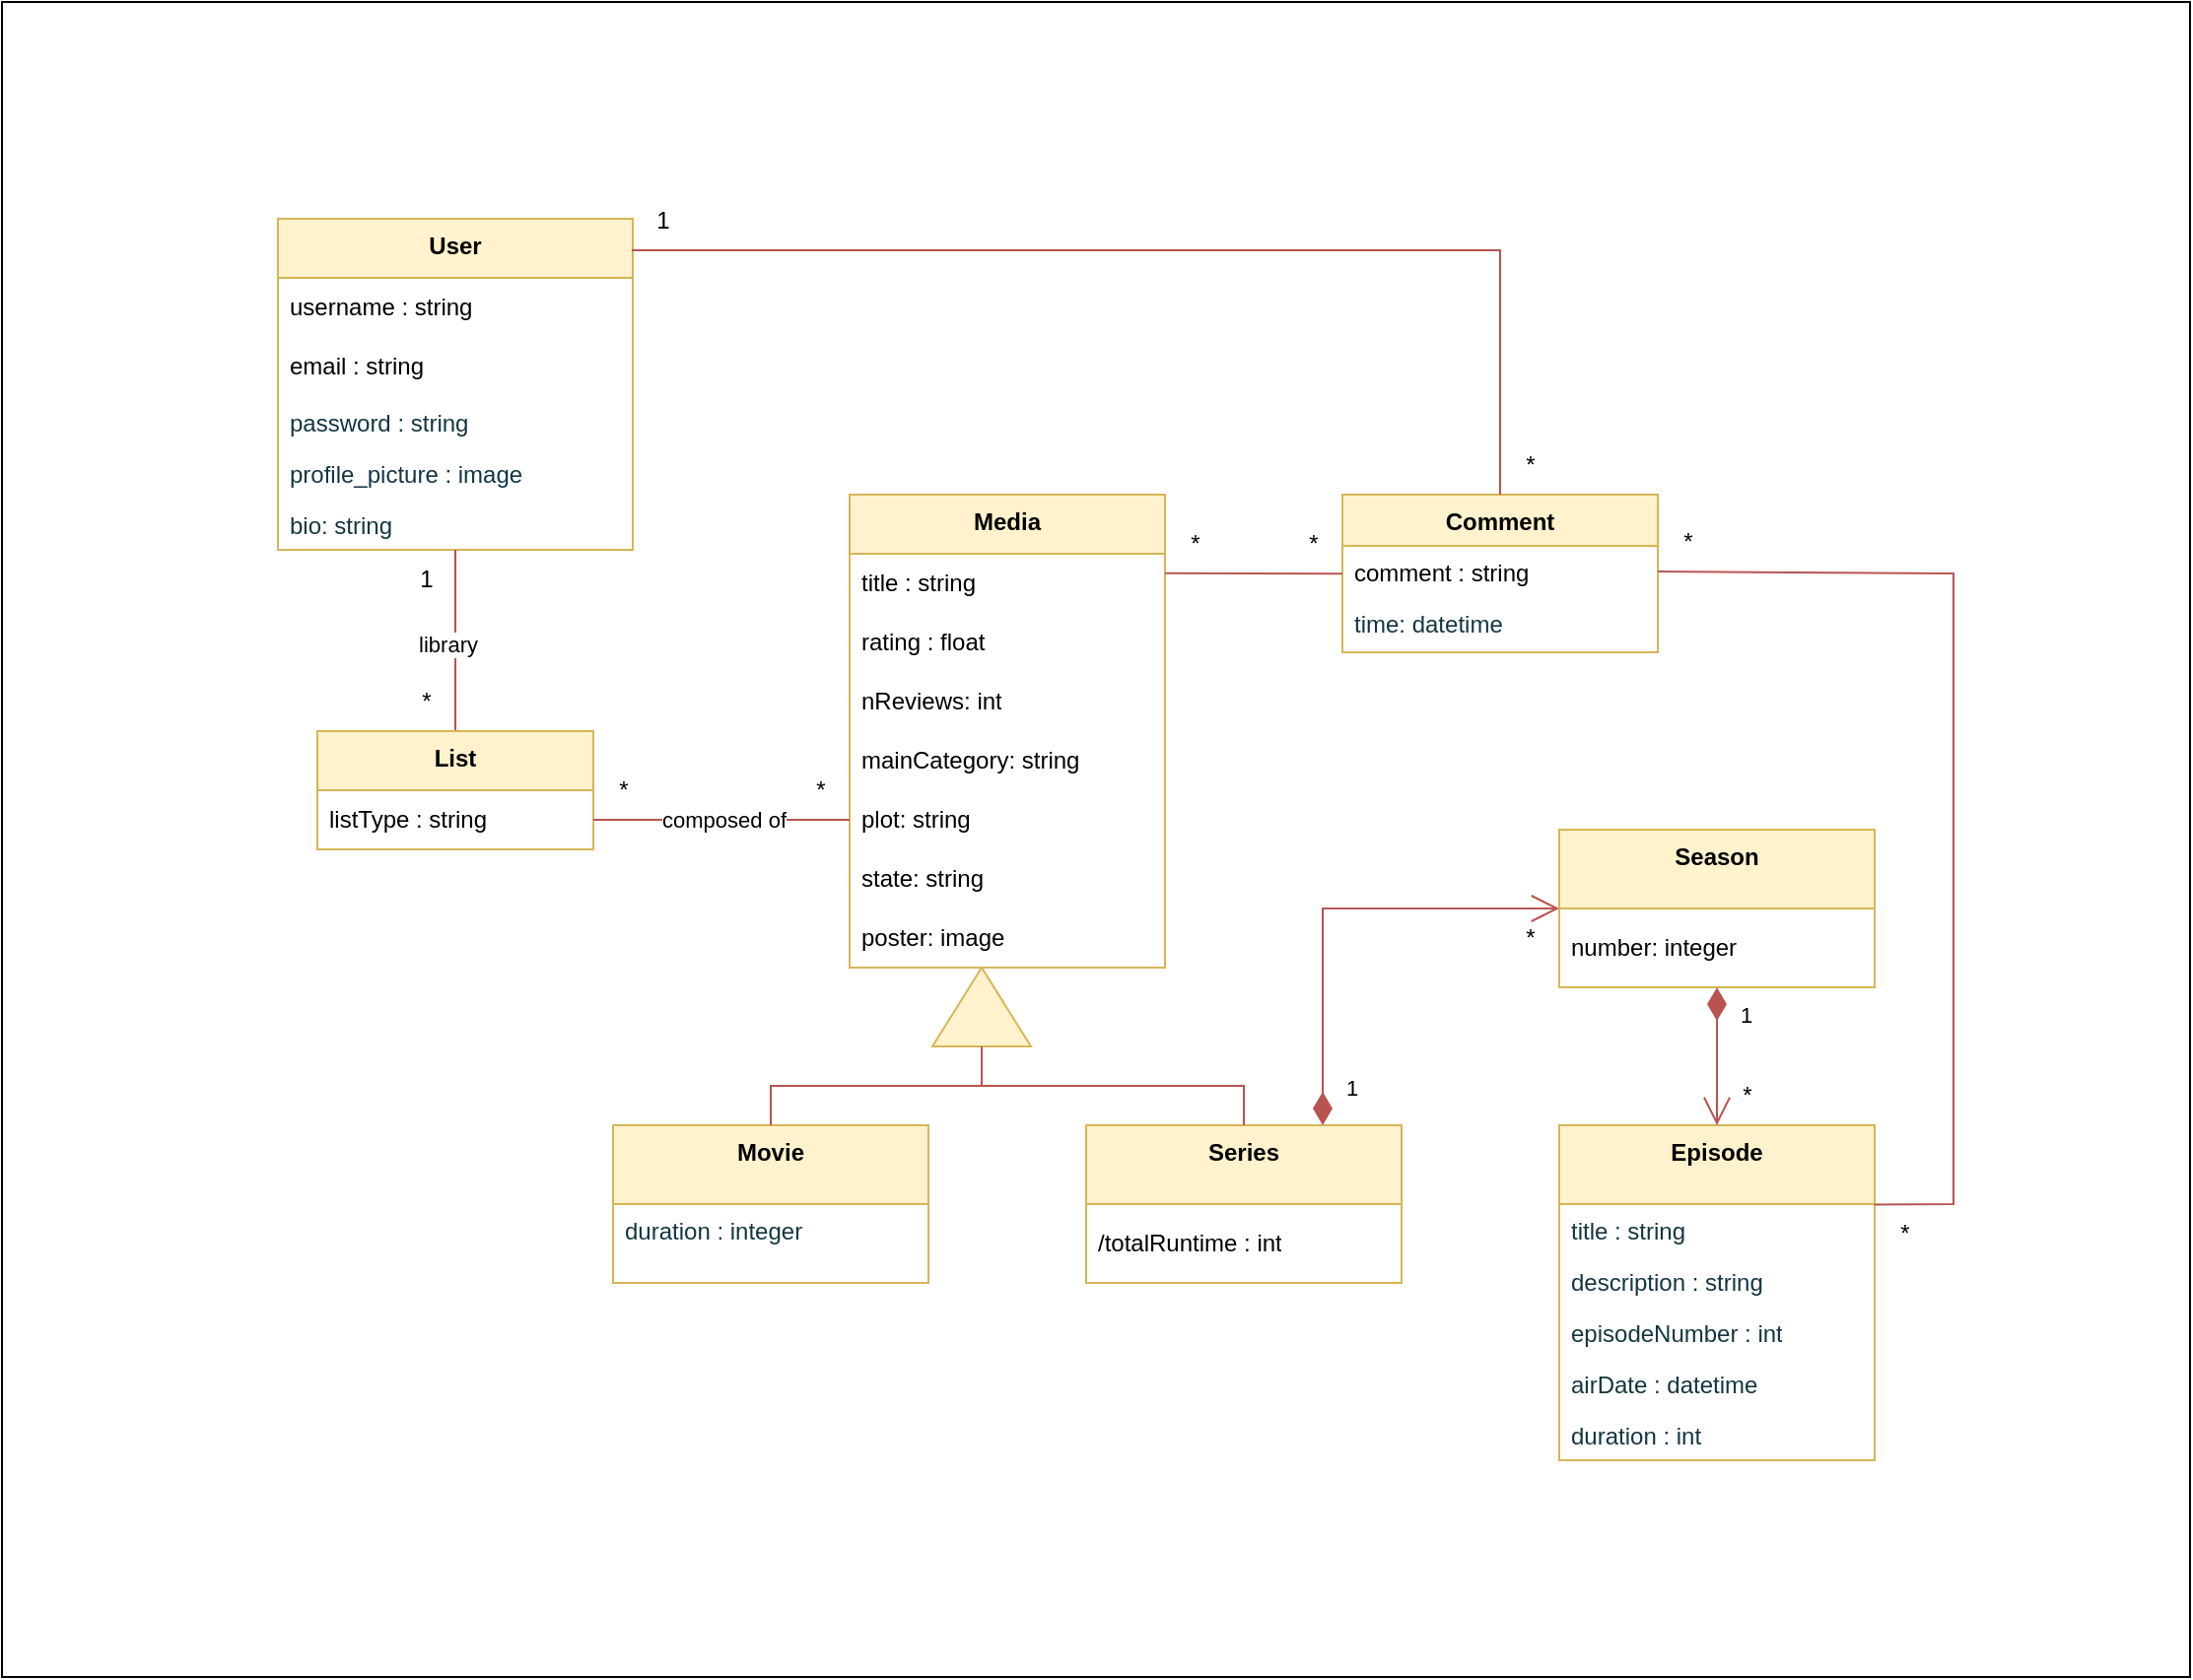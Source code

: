 <mxfile version="21.0.6" type="device"><diagram name="Página-1" id="hSQer6uMZHooM8bY4WYB"><mxGraphModel dx="2012" dy="1851" grid="1" gridSize="10" guides="1" tooltips="1" connect="1" arrows="1" fold="1" page="1" pageScale="1" pageWidth="827" pageHeight="1169" math="0" shadow="0"><root><mxCell id="0"/><mxCell id="1" parent="0"/><mxCell id="J1AJrCeIVzMg6sxkP6w_-41" value="" style="rounded=0;whiteSpace=wrap;html=1;" parent="1" vertex="1"><mxGeometry x="-110" y="-100" width="1110" height="850" as="geometry"/></mxCell><mxCell id="utWH00zOinc0akt5YAgM-9" value="Movie" style="swimlane;fontStyle=1;align=center;verticalAlign=top;childLayout=stackLayout;horizontal=1;startSize=40;horizontalStack=0;resizeParent=1;resizeParentMax=0;resizeLast=0;collapsible=1;marginBottom=0;whiteSpace=wrap;html=1;labelBackgroundColor=none;fillColor=#fff2cc;strokeColor=#d6b656;fontColor=default;" parent="1" vertex="1"><mxGeometry x="200" y="470" width="160" height="80" as="geometry"/></mxCell><mxCell id="utWH00zOinc0akt5YAgM-10" value="duration : integer" style="text;strokeColor=none;fillColor=none;align=left;verticalAlign=top;spacingLeft=4;spacingRight=4;overflow=hidden;rotatable=0;points=[[0,0.5],[1,0.5]];portConstraint=eastwest;whiteSpace=wrap;html=1;labelBackgroundColor=none;fontColor=#143642;" parent="utWH00zOinc0akt5YAgM-9" vertex="1"><mxGeometry y="40" width="160" height="40" as="geometry"/></mxCell><mxCell id="utWH00zOinc0akt5YAgM-23" value="Episode" style="swimlane;fontStyle=1;align=center;verticalAlign=top;childLayout=stackLayout;horizontal=1;startSize=40;horizontalStack=0;resizeParent=1;resizeParentMax=0;resizeLast=0;collapsible=1;marginBottom=0;whiteSpace=wrap;html=1;labelBackgroundColor=none;fillColor=#fff2cc;strokeColor=#d6b656;" parent="1" vertex="1"><mxGeometry x="680" y="470" width="160" height="170" as="geometry"/></mxCell><mxCell id="utWH00zOinc0akt5YAgM-24" value="title : string" style="text;strokeColor=none;fillColor=none;align=left;verticalAlign=top;spacingLeft=4;spacingRight=4;overflow=hidden;rotatable=0;points=[[0,0.5],[1,0.5]];portConstraint=eastwest;whiteSpace=wrap;html=1;labelBackgroundColor=none;fontColor=#143642;" parent="utWH00zOinc0akt5YAgM-23" vertex="1"><mxGeometry y="40" width="160" height="26" as="geometry"/></mxCell><mxCell id="utWH00zOinc0akt5YAgM-27" value="description : string" style="text;strokeColor=none;fillColor=none;align=left;verticalAlign=top;spacingLeft=4;spacingRight=4;overflow=hidden;rotatable=0;points=[[0,0.5],[1,0.5]];portConstraint=eastwest;whiteSpace=wrap;html=1;labelBackgroundColor=none;fontColor=#143642;" parent="utWH00zOinc0akt5YAgM-23" vertex="1"><mxGeometry y="66" width="160" height="26" as="geometry"/></mxCell><mxCell id="utWH00zOinc0akt5YAgM-29" value="episodeNumber : int" style="text;strokeColor=none;fillColor=none;align=left;verticalAlign=top;spacingLeft=4;spacingRight=4;overflow=hidden;rotatable=0;points=[[0,0.5],[1,0.5]];portConstraint=eastwest;whiteSpace=wrap;html=1;labelBackgroundColor=none;fontColor=#143642;" parent="utWH00zOinc0akt5YAgM-23" vertex="1"><mxGeometry y="92" width="160" height="26" as="geometry"/></mxCell><mxCell id="utWH00zOinc0akt5YAgM-30" value="airDate : datetime" style="text;strokeColor=none;fillColor=none;align=left;verticalAlign=top;spacingLeft=4;spacingRight=4;overflow=hidden;rotatable=0;points=[[0,0.5],[1,0.5]];portConstraint=eastwest;whiteSpace=wrap;html=1;labelBackgroundColor=none;fontColor=#143642;" parent="utWH00zOinc0akt5YAgM-23" vertex="1"><mxGeometry y="118" width="160" height="26" as="geometry"/></mxCell><mxCell id="Lul_gTqhslWXmePKTsGx-1" value="duration : int" style="text;strokeColor=none;fillColor=none;align=left;verticalAlign=top;spacingLeft=4;spacingRight=4;overflow=hidden;rotatable=0;points=[[0,0.5],[1,0.5]];portConstraint=eastwest;whiteSpace=wrap;html=1;labelBackgroundColor=none;fontColor=#143642;" parent="utWH00zOinc0akt5YAgM-23" vertex="1"><mxGeometry y="144" width="160" height="26" as="geometry"/></mxCell><mxCell id="utWH00zOinc0akt5YAgM-32" value="Comment" style="swimlane;fontStyle=1;align=center;verticalAlign=top;childLayout=stackLayout;horizontal=1;startSize=26;horizontalStack=0;resizeParent=1;resizeParentMax=0;resizeLast=0;collapsible=1;marginBottom=0;whiteSpace=wrap;html=1;labelBackgroundColor=none;fillColor=#fff2cc;strokeColor=#d6b656;" parent="1" vertex="1"><mxGeometry x="570" y="150" width="160" height="80" as="geometry"/></mxCell><mxCell id="utWH00zOinc0akt5YAgM-39" value="comment : string" style="text;strokeColor=none;fillColor=none;align=left;verticalAlign=top;spacingLeft=4;spacingRight=4;overflow=hidden;rotatable=0;points=[[0,0.5],[1,0.5]];portConstraint=eastwest;whiteSpace=wrap;html=1;" parent="utWH00zOinc0akt5YAgM-32" vertex="1"><mxGeometry y="26" width="160" height="26" as="geometry"/></mxCell><mxCell id="jJeCXrEC0L54jO5Xa2wq-80" value="time: datetime" style="text;strokeColor=none;fillColor=none;align=left;verticalAlign=top;spacingLeft=4;spacingRight=4;overflow=hidden;rotatable=0;points=[[0,0.5],[1,0.5]];portConstraint=eastwest;whiteSpace=wrap;html=1;fontColor=#143642;" parent="utWH00zOinc0akt5YAgM-32" vertex="1"><mxGeometry y="52" width="160" height="28" as="geometry"/></mxCell><mxCell id="utWH00zOinc0akt5YAgM-40" value="1" style="text;html=1;align=center;verticalAlign=middle;resizable=0;points=[];autosize=1;strokeColor=none;fillColor=none;" parent="1" vertex="1"><mxGeometry x="90" y="178" width="30" height="30" as="geometry"/></mxCell><mxCell id="utWH00zOinc0akt5YAgM-41" value="*" style="text;html=1;align=center;verticalAlign=middle;resizable=0;points=[];autosize=1;strokeColor=none;fillColor=none;" parent="1" vertex="1"><mxGeometry x="90" y="240" width="30" height="30" as="geometry"/></mxCell><mxCell id="utWH00zOinc0akt5YAgM-44" value="*" style="text;html=1;align=center;verticalAlign=middle;resizable=0;points=[];autosize=1;strokeColor=none;fillColor=none;" parent="1" vertex="1"><mxGeometry x="290" y="285" width="30" height="30" as="geometry"/></mxCell><mxCell id="utWH00zOinc0akt5YAgM-46" value="*" style="text;html=1;align=center;verticalAlign=middle;resizable=0;points=[];autosize=1;strokeColor=none;fillColor=none;" parent="1" vertex="1"><mxGeometry x="190" y="285" width="30" height="30" as="geometry"/></mxCell><mxCell id="utWH00zOinc0akt5YAgM-48" value="*" style="text;html=1;align=center;verticalAlign=middle;resizable=0;points=[];autosize=1;strokeColor=none;fillColor=none;" parent="1" vertex="1"><mxGeometry x="650" y="360" width="30" height="30" as="geometry"/></mxCell><mxCell id="utWH00zOinc0akt5YAgM-56" value="*" style="text;html=1;align=center;verticalAlign=middle;resizable=0;points=[];autosize=1;strokeColor=none;fillColor=none;" parent="1" vertex="1"><mxGeometry x="760" y="440" width="30" height="30" as="geometry"/></mxCell><mxCell id="jJeCXrEC0L54jO5Xa2wq-53" value="Season" style="swimlane;fontStyle=1;align=center;verticalAlign=top;childLayout=stackLayout;horizontal=1;startSize=40;horizontalStack=0;resizeParent=1;resizeParentMax=0;resizeLast=0;collapsible=1;marginBottom=0;whiteSpace=wrap;html=1;strokeColor=#d6b656;fillColor=#fff2cc;" parent="1" vertex="1"><mxGeometry x="680" y="320" width="160" height="80" as="geometry"/></mxCell><mxCell id="jJeCXrEC0L54jO5Xa2wq-54" value="number: integer" style="text;strokeColor=none;fillColor=none;align=left;verticalAlign=middle;spacingLeft=4;spacingRight=4;overflow=hidden;rotatable=0;points=[[0,0.5],[1,0.5]];portConstraint=eastwest;whiteSpace=wrap;html=1;fontColor=default;" parent="jJeCXrEC0L54jO5Xa2wq-53" vertex="1"><mxGeometry y="40" width="160" height="40" as="geometry"/></mxCell><mxCell id="J1AJrCeIVzMg6sxkP6w_-1" value="User" style="swimlane;fontStyle=1;childLayout=stackLayout;horizontal=1;startSize=30;horizontalStack=0;resizeParent=1;resizeParentMax=0;resizeLast=0;collapsible=1;marginBottom=0;whiteSpace=wrap;html=1;fillColor=#fff2cc;strokeColor=#d6b656;verticalAlign=top;" parent="1" vertex="1"><mxGeometry x="30" y="10" width="180" height="168" as="geometry"/></mxCell><mxCell id="J1AJrCeIVzMg6sxkP6w_-2" value="username : string" style="text;strokeColor=none;fillColor=none;align=left;verticalAlign=middle;spacingLeft=4;spacingRight=4;overflow=hidden;points=[[0,0.5],[1,0.5]];portConstraint=eastwest;rotatable=0;whiteSpace=wrap;html=1;" parent="J1AJrCeIVzMg6sxkP6w_-1" vertex="1"><mxGeometry y="30" width="180" height="30" as="geometry"/></mxCell><mxCell id="J1AJrCeIVzMg6sxkP6w_-3" value="email : string" style="text;strokeColor=none;fillColor=none;align=left;verticalAlign=middle;spacingLeft=4;spacingRight=4;overflow=hidden;points=[[0,0.5],[1,0.5]];portConstraint=eastwest;rotatable=0;whiteSpace=wrap;html=1;" parent="J1AJrCeIVzMg6sxkP6w_-1" vertex="1"><mxGeometry y="60" width="180" height="30" as="geometry"/></mxCell><mxCell id="jJeCXrEC0L54jO5Xa2wq-14" value="password : string" style="text;strokeColor=none;fillColor=none;align=left;verticalAlign=top;spacingLeft=4;spacingRight=4;overflow=hidden;rotatable=0;points=[[0,0.5],[1,0.5]];portConstraint=eastwest;whiteSpace=wrap;html=1;labelBackgroundColor=none;rounded=0;fontColor=#143642;" parent="J1AJrCeIVzMg6sxkP6w_-1" vertex="1"><mxGeometry y="90" width="180" height="26" as="geometry"/></mxCell><mxCell id="jJeCXrEC0L54jO5Xa2wq-15" value="profile_picture : image" style="text;strokeColor=none;fillColor=none;align=left;verticalAlign=top;spacingLeft=4;spacingRight=4;overflow=hidden;rotatable=0;points=[[0,0.5],[1,0.5]];portConstraint=eastwest;whiteSpace=wrap;html=1;labelBackgroundColor=none;rounded=0;fontColor=#143642;" parent="J1AJrCeIVzMg6sxkP6w_-1" vertex="1"><mxGeometry y="116" width="180" height="26" as="geometry"/></mxCell><mxCell id="jJeCXrEC0L54jO5Xa2wq-16" value="bio: string" style="text;strokeColor=none;fillColor=none;align=left;verticalAlign=top;spacingLeft=4;spacingRight=4;overflow=hidden;rotatable=0;points=[[0,0.5],[1,0.5]];portConstraint=eastwest;whiteSpace=wrap;html=1;labelBackgroundColor=none;rounded=0;fontColor=#143642;" parent="J1AJrCeIVzMg6sxkP6w_-1" vertex="1"><mxGeometry y="142" width="180" height="26" as="geometry"/></mxCell><mxCell id="J1AJrCeIVzMg6sxkP6w_-6" value="" style="endArrow=none;html=1;rounded=0;fillColor=#f8cecc;strokeColor=#b85450;entryX=0.5;entryY=0;entryDx=0;entryDy=0;exitX=0.5;exitY=1;exitDx=0;exitDy=0;" parent="1" source="J1AJrCeIVzMg6sxkP6w_-1" target="J1AJrCeIVzMg6sxkP6w_-7" edge="1"><mxGeometry width="50" height="50" relative="1" as="geometry"><mxPoint x="120" y="190" as="sourcePoint"/><mxPoint x="330" y="100" as="targetPoint"/></mxGeometry></mxCell><mxCell id="ScYNg9Tix1T2u_imBKCz-1" value="library" style="edgeLabel;html=1;align=center;verticalAlign=middle;resizable=0;points=[];" parent="J1AJrCeIVzMg6sxkP6w_-6" connectable="0" vertex="1"><mxGeometry x="0.188" y="3" relative="1" as="geometry"><mxPoint x="-7" y="-7" as="offset"/></mxGeometry></mxCell><mxCell id="J1AJrCeIVzMg6sxkP6w_-7" value="List" style="swimlane;fontStyle=1;childLayout=stackLayout;horizontal=1;startSize=30;horizontalStack=0;resizeParent=1;resizeParentMax=0;resizeLast=0;collapsible=1;marginBottom=0;whiteSpace=wrap;html=1;fillColor=#fff2cc;strokeColor=#d6b656;verticalAlign=top;" parent="1" vertex="1"><mxGeometry x="50" y="270" width="140" height="60" as="geometry"/></mxCell><mxCell id="J1AJrCeIVzMg6sxkP6w_-8" value="listType : string" style="text;strokeColor=none;fillColor=none;align=left;verticalAlign=middle;spacingLeft=4;spacingRight=4;overflow=hidden;points=[[0,0.5],[1,0.5]];portConstraint=eastwest;rotatable=0;whiteSpace=wrap;html=1;" parent="J1AJrCeIVzMg6sxkP6w_-7" vertex="1"><mxGeometry y="30" width="140" height="30" as="geometry"/></mxCell><mxCell id="J1AJrCeIVzMg6sxkP6w_-11" value="Media" style="swimlane;fontStyle=1;childLayout=stackLayout;horizontal=1;startSize=30;horizontalStack=0;resizeParent=1;resizeParentMax=0;resizeLast=0;collapsible=1;marginBottom=0;whiteSpace=wrap;html=1;fillColor=#fff2cc;strokeColor=#d6b656;verticalAlign=top;" parent="1" vertex="1"><mxGeometry x="320" y="150" width="160" height="240" as="geometry"/></mxCell><mxCell id="J1AJrCeIVzMg6sxkP6w_-12" value="title : string" style="text;strokeColor=none;fillColor=none;align=left;verticalAlign=middle;spacingLeft=4;spacingRight=4;overflow=hidden;points=[[0,0.5],[1,0.5]];portConstraint=eastwest;rotatable=0;whiteSpace=wrap;html=1;" parent="J1AJrCeIVzMg6sxkP6w_-11" vertex="1"><mxGeometry y="30" width="160" height="30" as="geometry"/></mxCell><mxCell id="J1AJrCeIVzMg6sxkP6w_-13" value="rating : float" style="text;strokeColor=none;fillColor=none;align=left;verticalAlign=middle;spacingLeft=4;spacingRight=4;overflow=hidden;points=[[0,0.5],[1,0.5]];portConstraint=eastwest;rotatable=0;whiteSpace=wrap;html=1;" parent="J1AJrCeIVzMg6sxkP6w_-11" vertex="1"><mxGeometry y="60" width="160" height="30" as="geometry"/></mxCell><mxCell id="ScYNg9Tix1T2u_imBKCz-2" value="nReviews: int" style="text;strokeColor=none;fillColor=none;align=left;verticalAlign=middle;spacingLeft=4;spacingRight=4;overflow=hidden;points=[[0,0.5],[1,0.5]];portConstraint=eastwest;rotatable=0;whiteSpace=wrap;html=1;" parent="J1AJrCeIVzMg6sxkP6w_-11" vertex="1"><mxGeometry y="90" width="160" height="30" as="geometry"/></mxCell><mxCell id="ScYNg9Tix1T2u_imBKCz-3" value="mainCategory: string" style="text;strokeColor=none;fillColor=none;align=left;verticalAlign=middle;spacingLeft=4;spacingRight=4;overflow=hidden;points=[[0,0.5],[1,0.5]];portConstraint=eastwest;rotatable=0;whiteSpace=wrap;html=1;" parent="J1AJrCeIVzMg6sxkP6w_-11" vertex="1"><mxGeometry y="120" width="160" height="30" as="geometry"/></mxCell><mxCell id="ScYNg9Tix1T2u_imBKCz-4" value="plot: string" style="text;strokeColor=none;fillColor=none;align=left;verticalAlign=middle;spacingLeft=4;spacingRight=4;overflow=hidden;points=[[0,0.5],[1,0.5]];portConstraint=eastwest;rotatable=0;whiteSpace=wrap;html=1;" parent="J1AJrCeIVzMg6sxkP6w_-11" vertex="1"><mxGeometry y="150" width="160" height="30" as="geometry"/></mxCell><mxCell id="ScYNg9Tix1T2u_imBKCz-5" value="state: string" style="text;strokeColor=none;fillColor=none;align=left;verticalAlign=middle;spacingLeft=4;spacingRight=4;overflow=hidden;points=[[0,0.5],[1,0.5]];portConstraint=eastwest;rotatable=0;whiteSpace=wrap;html=1;" parent="J1AJrCeIVzMg6sxkP6w_-11" vertex="1"><mxGeometry y="180" width="160" height="30" as="geometry"/></mxCell><mxCell id="ScYNg9Tix1T2u_imBKCz-6" value="poster: image" style="text;strokeColor=none;fillColor=none;align=left;verticalAlign=middle;spacingLeft=4;spacingRight=4;overflow=hidden;points=[[0,0.5],[1,0.5]];portConstraint=eastwest;rotatable=0;whiteSpace=wrap;html=1;" parent="J1AJrCeIVzMg6sxkP6w_-11" vertex="1"><mxGeometry y="210" width="160" height="30" as="geometry"/></mxCell><mxCell id="J1AJrCeIVzMg6sxkP6w_-17" value="" style="triangle;whiteSpace=wrap;html=1;fillColor=#fff2cc;strokeColor=#d6b656;direction=north;" parent="1" vertex="1"><mxGeometry x="362" y="390" width="50" height="40" as="geometry"/></mxCell><mxCell id="J1AJrCeIVzMg6sxkP6w_-18" value="Series" style="swimlane;fontStyle=1;childLayout=stackLayout;horizontal=1;startSize=40;horizontalStack=0;resizeParent=1;resizeParentMax=0;resizeLast=0;collapsible=1;marginBottom=0;whiteSpace=wrap;html=1;fillColor=#fff2cc;strokeColor=#d6b656;verticalAlign=top;" parent="1" vertex="1"><mxGeometry x="440" y="470" width="160" height="80" as="geometry"/></mxCell><mxCell id="J1AJrCeIVzMg6sxkP6w_-22" value="/totalRuntime : int" style="text;strokeColor=none;fillColor=none;align=left;verticalAlign=middle;spacingLeft=4;spacingRight=4;overflow=hidden;points=[[0,0.5],[1,0.5]];portConstraint=eastwest;rotatable=0;whiteSpace=wrap;html=1;" parent="J1AJrCeIVzMg6sxkP6w_-18" vertex="1"><mxGeometry y="40" width="160" height="40" as="geometry"/></mxCell><mxCell id="ScYNg9Tix1T2u_imBKCz-7" value="" style="endArrow=none;html=1;rounded=0;fillColor=#f8cecc;strokeColor=#b85450;exitX=1;exitY=0.5;exitDx=0;exitDy=0;entryX=0;entryY=0.5;entryDx=0;entryDy=0;" parent="1" source="J1AJrCeIVzMg6sxkP6w_-8" target="ScYNg9Tix1T2u_imBKCz-4" edge="1"><mxGeometry width="50" height="50" relative="1" as="geometry"><mxPoint x="414" y="192.41" as="sourcePoint"/><mxPoint x="544" y="192" as="targetPoint"/><Array as="points"/></mxGeometry></mxCell><mxCell id="TEN_6K61XtNh5-hXshZS-1" value="composed of" style="edgeLabel;html=1;align=center;verticalAlign=middle;resizable=0;points=[];" parent="ScYNg9Tix1T2u_imBKCz-7" connectable="0" vertex="1"><mxGeometry x="0.166" y="1" relative="1" as="geometry"><mxPoint x="-10" y="1" as="offset"/></mxGeometry></mxCell><mxCell id="J1AJrCeIVzMg6sxkP6w_-24" value="1" style="endArrow=open;html=1;endSize=12;startArrow=diamondThin;startSize=14;startFill=1;edgeStyle=orthogonalEdgeStyle;align=left;verticalAlign=bottom;rounded=0;exitX=0.75;exitY=0;exitDx=0;exitDy=0;entryX=0;entryY=0.5;entryDx=0;entryDy=0;fillColor=#f8cecc;strokeColor=#b85450;" parent="1" source="J1AJrCeIVzMg6sxkP6w_-18" target="jJeCXrEC0L54jO5Xa2wq-53" edge="1"><mxGeometry x="-0.913" y="-10" relative="1" as="geometry"><mxPoint x="667" y="510" as="sourcePoint"/><mxPoint x="497" y="550" as="targetPoint"/><Array as="points"><mxPoint x="560" y="360"/></Array><mxPoint as="offset"/></mxGeometry></mxCell><mxCell id="ScYNg9Tix1T2u_imBKCz-13" value="" style="endArrow=none;html=1;rounded=0;fillColor=#f8cecc;strokeColor=#b85450;exitX=0.5;exitY=0;exitDx=0;exitDy=0;entryX=0;entryY=0.5;entryDx=0;entryDy=0;" parent="1" source="utWH00zOinc0akt5YAgM-9" target="J1AJrCeIVzMg6sxkP6w_-17" edge="1"><mxGeometry width="50" height="50" relative="1" as="geometry"><mxPoint x="217" y="440" as="sourcePoint"/><mxPoint x="347" y="440" as="targetPoint"/><Array as="points"><mxPoint x="280" y="450"/><mxPoint x="387" y="450"/></Array></mxGeometry></mxCell><mxCell id="ScYNg9Tix1T2u_imBKCz-14" value="" style="endArrow=none;html=1;rounded=0;fillColor=#f8cecc;strokeColor=#b85450;entryX=0.5;entryY=0;entryDx=0;entryDy=0;" parent="1" target="J1AJrCeIVzMg6sxkP6w_-18" edge="1"><mxGeometry width="50" height="50" relative="1" as="geometry"><mxPoint x="387" y="450" as="sourcePoint"/><mxPoint x="667" y="380" as="targetPoint"/><Array as="points"><mxPoint x="520" y="450"/></Array></mxGeometry></mxCell><mxCell id="ScYNg9Tix1T2u_imBKCz-15" value="" style="endArrow=none;html=1;rounded=0;fillColor=#f8cecc;strokeColor=#b85450;exitX=0.997;exitY=0.095;exitDx=0;exitDy=0;exitPerimeter=0;entryX=0.5;entryY=0;entryDx=0;entryDy=0;" parent="1" source="J1AJrCeIVzMg6sxkP6w_-1" target="utWH00zOinc0akt5YAgM-32" edge="1"><mxGeometry width="50" height="50" relative="1" as="geometry"><mxPoint x="140.0" y="350" as="sourcePoint"/><mxPoint x="290" y="490" as="targetPoint"/><Array as="points"><mxPoint x="650" y="26"/></Array></mxGeometry></mxCell><mxCell id="J1AJrCeIVzMg6sxkP6w_-29" value="1" style="endArrow=open;html=1;endSize=12;startArrow=diamondThin;startSize=14;startFill=1;edgeStyle=orthogonalEdgeStyle;align=left;verticalAlign=bottom;rounded=0;exitX=0.5;exitY=1.002;exitDx=0;exitDy=0;exitPerimeter=0;entryX=0.5;entryY=0;entryDx=0;entryDy=0;fillColor=#f8cecc;strokeColor=#b85450;" parent="1" source="jJeCXrEC0L54jO5Xa2wq-54" target="utWH00zOinc0akt5YAgM-23" edge="1"><mxGeometry x="-0.335" y="10" relative="1" as="geometry"><mxPoint x="697" y="580.556" as="sourcePoint"/><mxPoint x="777" y="580.556" as="targetPoint"/><Array as="points"/><mxPoint as="offset"/></mxGeometry></mxCell><mxCell id="J1AJrCeIVzMg6sxkP6w_-31" value="" style="endArrow=none;html=1;rounded=0;entryX=0;entryY=0.541;entryDx=0;entryDy=0;exitX=1.001;exitY=0.33;exitDx=0;exitDy=0;exitPerimeter=0;entryPerimeter=0;fillColor=#f8cecc;strokeColor=#b85450;" parent="1" source="J1AJrCeIVzMg6sxkP6w_-12" target="utWH00zOinc0akt5YAgM-39" edge="1"><mxGeometry width="50" height="50" relative="1" as="geometry"><mxPoint x="740" y="150" as="sourcePoint"/><mxPoint x="480" y="220" as="targetPoint"/></mxGeometry></mxCell><mxCell id="J1AJrCeIVzMg6sxkP6w_-32" value="*" style="text;html=1;align=center;verticalAlign=middle;resizable=0;points=[];autosize=1;strokeColor=none;fillColor=none;" parent="1" vertex="1"><mxGeometry x="540" y="160" width="30" height="30" as="geometry"/></mxCell><mxCell id="J1AJrCeIVzMg6sxkP6w_-33" value="*" style="text;html=1;align=center;verticalAlign=middle;resizable=0;points=[];autosize=1;strokeColor=none;fillColor=none;" parent="1" vertex="1"><mxGeometry x="480" y="160" width="30" height="30" as="geometry"/></mxCell><mxCell id="J1AJrCeIVzMg6sxkP6w_-35" value="*" style="text;html=1;align=center;verticalAlign=middle;resizable=0;points=[];autosize=1;strokeColor=none;fillColor=none;" parent="1" vertex="1"><mxGeometry x="840" y="510" width="30" height="30" as="geometry"/></mxCell><mxCell id="J1AJrCeIVzMg6sxkP6w_-36" value="" style="endArrow=none;html=1;rounded=0;entryX=1;entryY=0.5;entryDx=0;entryDy=0;exitX=0.999;exitY=0.011;exitDx=0;exitDy=0;exitPerimeter=0;fillColor=#f8cecc;strokeColor=#b85450;" parent="1" source="utWH00zOinc0akt5YAgM-24" target="utWH00zOinc0akt5YAgM-39" edge="1"><mxGeometry width="50" height="50" relative="1" as="geometry"><mxPoint x="500" y="410" as="sourcePoint"/><mxPoint x="550" y="360" as="targetPoint"/><Array as="points"><mxPoint x="880" y="510"/><mxPoint x="880" y="190"/></Array></mxGeometry></mxCell><mxCell id="J1AJrCeIVzMg6sxkP6w_-37" value="*" style="text;html=1;align=center;verticalAlign=middle;resizable=0;points=[];autosize=1;strokeColor=none;fillColor=none;" parent="1" vertex="1"><mxGeometry x="730" y="159" width="30" height="30" as="geometry"/></mxCell><mxCell id="TEN_6K61XtNh5-hXshZS-2" value="*" style="text;html=1;align=center;verticalAlign=middle;resizable=0;points=[];autosize=1;strokeColor=none;fillColor=none;" parent="1" vertex="1"><mxGeometry x="650" y="120" width="30" height="30" as="geometry"/></mxCell><mxCell id="TEN_6K61XtNh5-hXshZS-3" value="1" style="text;html=1;align=center;verticalAlign=middle;resizable=0;points=[];autosize=1;strokeColor=none;fillColor=none;" parent="1" vertex="1"><mxGeometry x="210" y="-4" width="30" height="30" as="geometry"/></mxCell></root></mxGraphModel></diagram></mxfile>